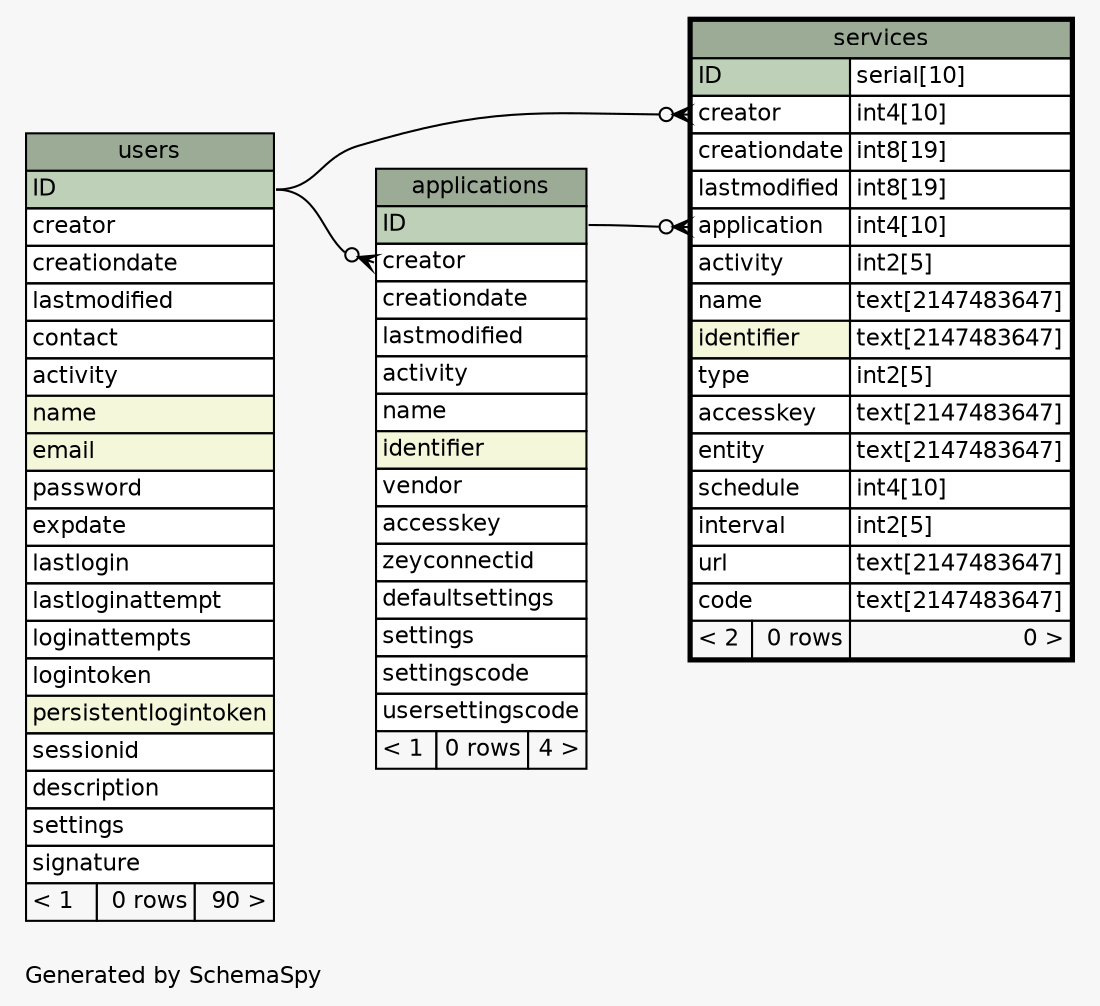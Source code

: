// dot 2.38.0 on Mac OS X 10.11.3
// SchemaSpy rev 590
digraph "oneDegreeRelationshipsDiagram" {
  graph [
    rankdir="RL"
    bgcolor="#f7f7f7"
    label="\nGenerated by SchemaSpy"
    labeljust="l"
    nodesep="0.18"
    ranksep="0.46"
    fontname="Helvetica"
    fontsize="11"
  ];
  node [
    fontname="Helvetica"
    fontsize="11"
    shape="plaintext"
  ];
  edge [
    arrowsize="0.8"
  ];
  "applications":"creator":w -> "users":"ID":e [arrowhead=none dir=back arrowtail=crowodot];
  "services":"application":w -> "applications":"ID":e [arrowhead=none dir=back arrowtail=crowodot];
  "services":"creator":w -> "users":"ID":e [arrowhead=none dir=back arrowtail=crowodot];
  "applications" [
    label=<
    <TABLE BORDER="0" CELLBORDER="1" CELLSPACING="0" BGCOLOR="#ffffff">
      <TR><TD COLSPAN="3" BGCOLOR="#9bab96" ALIGN="CENTER">applications</TD></TR>
      <TR><TD PORT="ID" COLSPAN="3" BGCOLOR="#bed1b8" ALIGN="LEFT">ID</TD></TR>
      <TR><TD PORT="creator" COLSPAN="3" ALIGN="LEFT">creator</TD></TR>
      <TR><TD PORT="creationdate" COLSPAN="3" ALIGN="LEFT">creationdate</TD></TR>
      <TR><TD PORT="lastmodified" COLSPAN="3" ALIGN="LEFT">lastmodified</TD></TR>
      <TR><TD PORT="activity" COLSPAN="3" ALIGN="LEFT">activity</TD></TR>
      <TR><TD PORT="name" COLSPAN="3" ALIGN="LEFT">name</TD></TR>
      <TR><TD PORT="identifier" COLSPAN="3" BGCOLOR="#f4f7da" ALIGN="LEFT">identifier</TD></TR>
      <TR><TD PORT="vendor" COLSPAN="3" ALIGN="LEFT">vendor</TD></TR>
      <TR><TD PORT="accesskey" COLSPAN="3" ALIGN="LEFT">accesskey</TD></TR>
      <TR><TD PORT="zeyconnectid" COLSPAN="3" ALIGN="LEFT">zeyconnectid</TD></TR>
      <TR><TD PORT="defaultsettings" COLSPAN="3" ALIGN="LEFT">defaultsettings</TD></TR>
      <TR><TD PORT="settings" COLSPAN="3" ALIGN="LEFT">settings</TD></TR>
      <TR><TD PORT="settingscode" COLSPAN="3" ALIGN="LEFT">settingscode</TD></TR>
      <TR><TD PORT="usersettingscode" COLSPAN="3" ALIGN="LEFT">usersettingscode</TD></TR>
      <TR><TD ALIGN="LEFT" BGCOLOR="#f7f7f7">&lt; 1</TD><TD ALIGN="RIGHT" BGCOLOR="#f7f7f7">0 rows</TD><TD ALIGN="RIGHT" BGCOLOR="#f7f7f7">4 &gt;</TD></TR>
    </TABLE>>
    URL="applications.html"
    tooltip="applications"
  ];
  "services" [
    label=<
    <TABLE BORDER="2" CELLBORDER="1" CELLSPACING="0" BGCOLOR="#ffffff">
      <TR><TD COLSPAN="3" BGCOLOR="#9bab96" ALIGN="CENTER">services</TD></TR>
      <TR><TD PORT="ID" COLSPAN="2" BGCOLOR="#bed1b8" ALIGN="LEFT">ID</TD><TD PORT="ID.type" ALIGN="LEFT">serial[10]</TD></TR>
      <TR><TD PORT="creator" COLSPAN="2" ALIGN="LEFT">creator</TD><TD PORT="creator.type" ALIGN="LEFT">int4[10]</TD></TR>
      <TR><TD PORT="creationdate" COLSPAN="2" ALIGN="LEFT">creationdate</TD><TD PORT="creationdate.type" ALIGN="LEFT">int8[19]</TD></TR>
      <TR><TD PORT="lastmodified" COLSPAN="2" ALIGN="LEFT">lastmodified</TD><TD PORT="lastmodified.type" ALIGN="LEFT">int8[19]</TD></TR>
      <TR><TD PORT="application" COLSPAN="2" ALIGN="LEFT">application</TD><TD PORT="application.type" ALIGN="LEFT">int4[10]</TD></TR>
      <TR><TD PORT="activity" COLSPAN="2" ALIGN="LEFT">activity</TD><TD PORT="activity.type" ALIGN="LEFT">int2[5]</TD></TR>
      <TR><TD PORT="name" COLSPAN="2" ALIGN="LEFT">name</TD><TD PORT="name.type" ALIGN="LEFT">text[2147483647]</TD></TR>
      <TR><TD PORT="identifier" COLSPAN="2" BGCOLOR="#f4f7da" ALIGN="LEFT">identifier</TD><TD PORT="identifier.type" ALIGN="LEFT">text[2147483647]</TD></TR>
      <TR><TD PORT="type" COLSPAN="2" ALIGN="LEFT">type</TD><TD PORT="type.type" ALIGN="LEFT">int2[5]</TD></TR>
      <TR><TD PORT="accesskey" COLSPAN="2" ALIGN="LEFT">accesskey</TD><TD PORT="accesskey.type" ALIGN="LEFT">text[2147483647]</TD></TR>
      <TR><TD PORT="entity" COLSPAN="2" ALIGN="LEFT">entity</TD><TD PORT="entity.type" ALIGN="LEFT">text[2147483647]</TD></TR>
      <TR><TD PORT="schedule" COLSPAN="2" ALIGN="LEFT">schedule</TD><TD PORT="schedule.type" ALIGN="LEFT">int4[10]</TD></TR>
      <TR><TD PORT="interval" COLSPAN="2" ALIGN="LEFT">interval</TD><TD PORT="interval.type" ALIGN="LEFT">int2[5]</TD></TR>
      <TR><TD PORT="url" COLSPAN="2" ALIGN="LEFT">url</TD><TD PORT="url.type" ALIGN="LEFT">text[2147483647]</TD></TR>
      <TR><TD PORT="code" COLSPAN="2" ALIGN="LEFT">code</TD><TD PORT="code.type" ALIGN="LEFT">text[2147483647]</TD></TR>
      <TR><TD ALIGN="LEFT" BGCOLOR="#f7f7f7">&lt; 2</TD><TD ALIGN="RIGHT" BGCOLOR="#f7f7f7">0 rows</TD><TD ALIGN="RIGHT" BGCOLOR="#f7f7f7">0 &gt;</TD></TR>
    </TABLE>>
    URL="services.html"
    tooltip="services"
  ];
  "users" [
    label=<
    <TABLE BORDER="0" CELLBORDER="1" CELLSPACING="0" BGCOLOR="#ffffff">
      <TR><TD COLSPAN="3" BGCOLOR="#9bab96" ALIGN="CENTER">users</TD></TR>
      <TR><TD PORT="ID" COLSPAN="3" BGCOLOR="#bed1b8" ALIGN="LEFT">ID</TD></TR>
      <TR><TD PORT="creator" COLSPAN="3" ALIGN="LEFT">creator</TD></TR>
      <TR><TD PORT="creationdate" COLSPAN="3" ALIGN="LEFT">creationdate</TD></TR>
      <TR><TD PORT="lastmodified" COLSPAN="3" ALIGN="LEFT">lastmodified</TD></TR>
      <TR><TD PORT="contact" COLSPAN="3" ALIGN="LEFT">contact</TD></TR>
      <TR><TD PORT="activity" COLSPAN="3" ALIGN="LEFT">activity</TD></TR>
      <TR><TD PORT="name" COLSPAN="3" BGCOLOR="#f4f7da" ALIGN="LEFT">name</TD></TR>
      <TR><TD PORT="email" COLSPAN="3" BGCOLOR="#f4f7da" ALIGN="LEFT">email</TD></TR>
      <TR><TD PORT="password" COLSPAN="3" ALIGN="LEFT">password</TD></TR>
      <TR><TD PORT="expdate" COLSPAN="3" ALIGN="LEFT">expdate</TD></TR>
      <TR><TD PORT="lastlogin" COLSPAN="3" ALIGN="LEFT">lastlogin</TD></TR>
      <TR><TD PORT="lastloginattempt" COLSPAN="3" ALIGN="LEFT">lastloginattempt</TD></TR>
      <TR><TD PORT="loginattempts" COLSPAN="3" ALIGN="LEFT">loginattempts</TD></TR>
      <TR><TD PORT="logintoken" COLSPAN="3" ALIGN="LEFT">logintoken</TD></TR>
      <TR><TD PORT="persistentlogintoken" COLSPAN="3" BGCOLOR="#f4f7da" ALIGN="LEFT">persistentlogintoken</TD></TR>
      <TR><TD PORT="sessionid" COLSPAN="3" ALIGN="LEFT">sessionid</TD></TR>
      <TR><TD PORT="description" COLSPAN="3" ALIGN="LEFT">description</TD></TR>
      <TR><TD PORT="settings" COLSPAN="3" ALIGN="LEFT">settings</TD></TR>
      <TR><TD PORT="signature" COLSPAN="3" ALIGN="LEFT">signature</TD></TR>
      <TR><TD ALIGN="LEFT" BGCOLOR="#f7f7f7">&lt; 1</TD><TD ALIGN="RIGHT" BGCOLOR="#f7f7f7">0 rows</TD><TD ALIGN="RIGHT" BGCOLOR="#f7f7f7">90 &gt;</TD></TR>
    </TABLE>>
    URL="users.html"
    tooltip="users"
  ];
}

